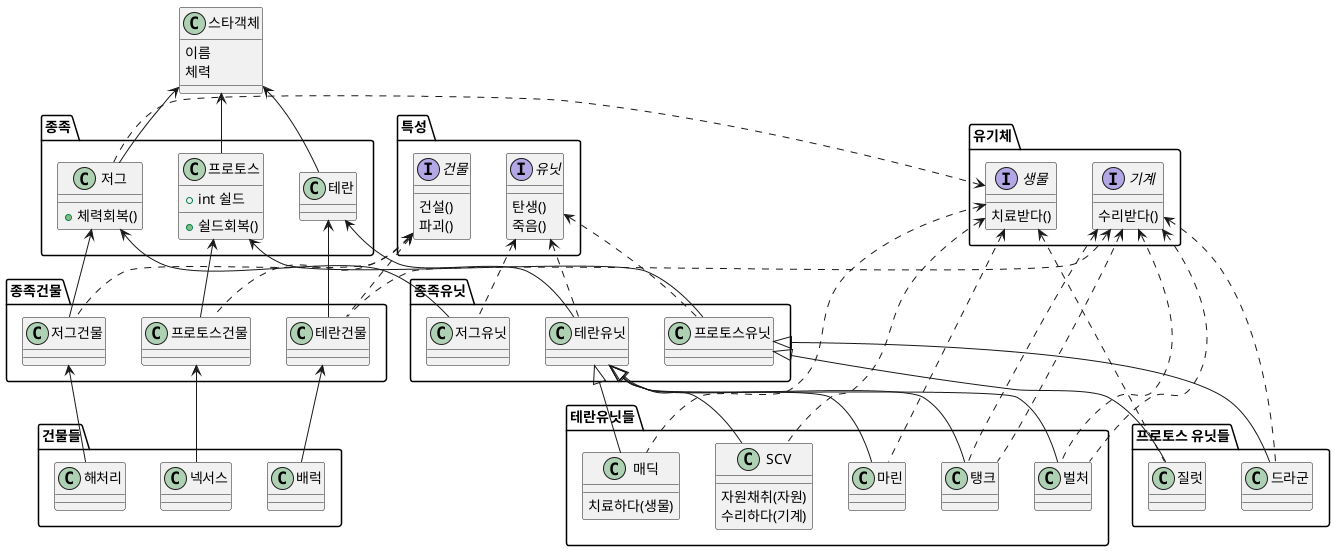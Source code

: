 @startuml
class 스타객체{
    이름
    체력
   }

package 특성 {

    interface 유닛{
    탄생()
    죽음()
    }

    interface 건물{
    건설()
    파괴()
    }

}
package 유기체 {
    interface 생물{
        치료받다()
        }

        interface 기계{
        수리받다()
    }
}

package 종족건물 {
    class 테란건물
    class 저그건물
    class 프로토스건물
}

package 종족유닛 {
 class 테란유닛
 class 저그유닛
 class 프로토스유닛
}
package "종족" {
    class  테란
    class  저그{
         +체력회복()
    }
    class  프로토스{
        +int 쉴드
        +쉴드회복()
    }
}
package "테란유닛들" {
   class 벌처
   class 탱크
   class 마린
   class 매딕 {
   치료하다(생물)
   }
   class SCV {
   자원채취(자원)
   수리하다(기계)
   }
}
package "프로토스 유닛들" {
    class 질럿
    class 드라군
}

package "건물들" {
class 배럭
class 해처리
class 넥서스
}
스타객체 <-- 테란
스타객체 <-- 저그
스타객체 <-- 프로토스
생물 <.. 저그


유닛 <.. 테란유닛
유닛 <.. 저그유닛
유닛 <.. 프로토스유닛

테란 <-- 테란유닛
저그 <-- 저그유닛
프로토스 <-- 프로토스유닛

건물  <.. 테란건물
건물  <.. 저그건물
건물  <.. 프로토스건물
기계  <.. 테란건물

테란  <-- 테란건물
저그  <-- 저그건물
프로토스  <-- 프로토스건물

테란유닛 <|-- 매딕
테란유닛 <|-- SCV
테란유닛 <|-- 탱크
테란유닛 <|-- 벌처
테란유닛 <|-- 마린

프로토스유닛 <|-- 질럿
프로토스유닛 <|-- 드라군

"생물" <.. "매딕"
"생물" <.. "SCV"
"기계" <.. "탱크"
"기계" <.. "벌처"
"생물" <.. "마린"
"생물" <.. 질럿
"기계" <.. 드라군

"기계" <.. "탱크"
"기계" <.. "벌처"

테란건물 <-- 배럭
저그건물 <-- 해처리
프로토스건물 <-- 넥서스

@enduml

